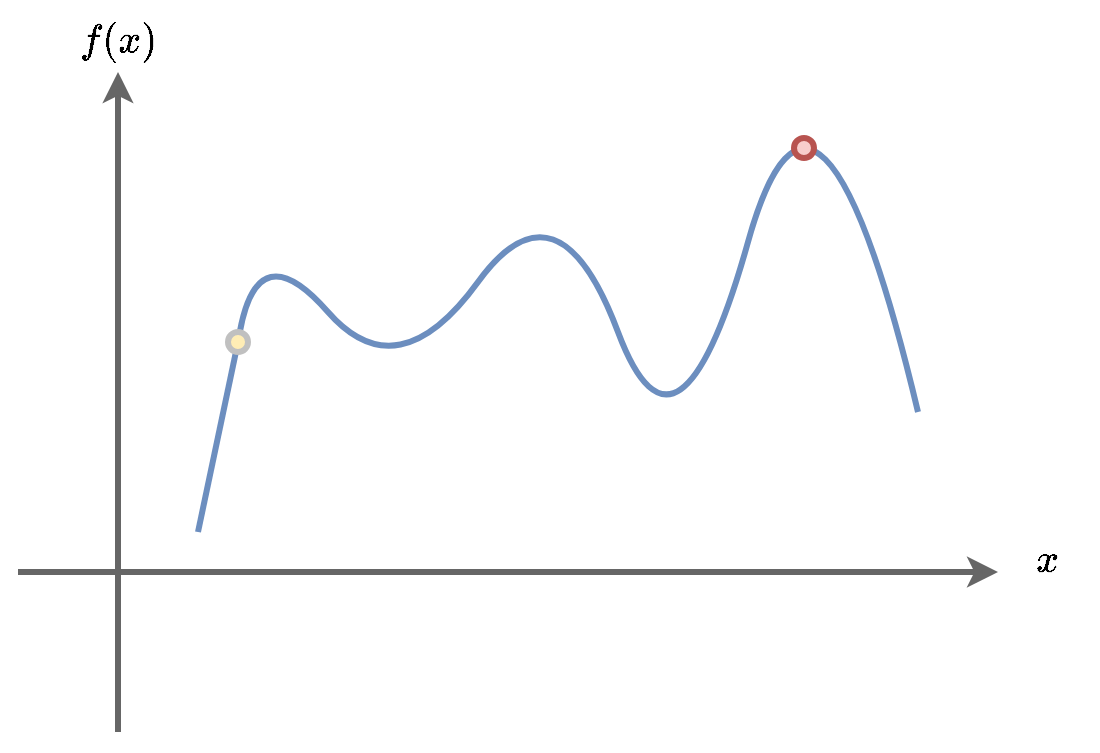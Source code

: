 <mxfile version="22.1.17" type="device">
  <diagram name="Page-1" id="nF7_c1ywtF9OxWJ89rcm">
    <mxGraphModel dx="1050" dy="626" grid="1" gridSize="10" guides="1" tooltips="1" connect="1" arrows="1" fold="1" page="1" pageScale="1" pageWidth="827" pageHeight="1169" math="1" shadow="0">
      <root>
        <mxCell id="0" />
        <mxCell id="1" parent="0" />
        <mxCell id="q-QPIl1MI8_y46bga7vd-1" value="" style="endArrow=classic;html=1;rounded=0;strokeWidth=3;fillColor=#f5f5f5;strokeColor=#666666;" edge="1" parent="1">
          <mxGeometry width="50" height="50" relative="1" as="geometry">
            <mxPoint x="110" y="360" as="sourcePoint" />
            <mxPoint x="600" y="360" as="targetPoint" />
          </mxGeometry>
        </mxCell>
        <mxCell id="q-QPIl1MI8_y46bga7vd-2" value="" style="endArrow=classic;html=1;rounded=0;strokeWidth=3;fillColor=#f5f5f5;strokeColor=#666666;" edge="1" parent="1" target="q-QPIl1MI8_y46bga7vd-4">
          <mxGeometry width="50" height="50" relative="1" as="geometry">
            <mxPoint x="160" y="440" as="sourcePoint" />
            <mxPoint x="160" y="120" as="targetPoint" />
          </mxGeometry>
        </mxCell>
        <mxCell id="q-QPIl1MI8_y46bga7vd-3" value="" style="curved=1;endArrow=none;html=1;rounded=0;endFill=0;strokeWidth=3;fillColor=#dae8fc;strokeColor=#6c8ebf;" edge="1" parent="1" source="q-QPIl1MI8_y46bga7vd-6">
          <mxGeometry width="50" height="50" relative="1" as="geometry">
            <mxPoint x="200" y="340" as="sourcePoint" />
            <mxPoint x="560" y="280" as="targetPoint" />
            <Array as="points">
              <mxPoint x="230" y="190" />
              <mxPoint x="300" y="270" />
              <mxPoint x="380" y="160" />
              <mxPoint x="440" y="320" />
              <mxPoint x="510" y="70" />
            </Array>
          </mxGeometry>
        </mxCell>
        <mxCell id="q-QPIl1MI8_y46bga7vd-4" value="$$ f(x) $$" style="text;html=1;strokeColor=none;fillColor=none;align=center;verticalAlign=middle;whiteSpace=wrap;rounded=0;fontSize=17;" vertex="1" parent="1">
          <mxGeometry x="130" y="80" width="60" height="30" as="geometry" />
        </mxCell>
        <mxCell id="q-QPIl1MI8_y46bga7vd-5" value="$$x$$" style="text;html=1;strokeColor=none;fillColor=none;align=center;verticalAlign=middle;whiteSpace=wrap;rounded=0;fontSize=17;" vertex="1" parent="1">
          <mxGeometry x="600" y="340" width="50" height="30" as="geometry" />
        </mxCell>
        <mxCell id="q-QPIl1MI8_y46bga7vd-7" value="" style="curved=1;endArrow=none;html=1;rounded=0;endFill=0;strokeWidth=3;fillColor=#dae8fc;strokeColor=#6c8ebf;" edge="1" parent="1" target="q-QPIl1MI8_y46bga7vd-6">
          <mxGeometry width="50" height="50" relative="1" as="geometry">
            <mxPoint x="200" y="340" as="sourcePoint" />
            <mxPoint x="560" y="280" as="targetPoint" />
            <Array as="points" />
          </mxGeometry>
        </mxCell>
        <mxCell id="q-QPIl1MI8_y46bga7vd-6" value="" style="ellipse;whiteSpace=wrap;html=1;aspect=fixed;fillColor=#ffedb5;strokeColor=#c0c0c0;strokeWidth=3;" vertex="1" parent="1">
          <mxGeometry x="215" y="240" width="10" height="10" as="geometry" />
        </mxCell>
        <mxCell id="q-QPIl1MI8_y46bga7vd-8" value="" style="ellipse;whiteSpace=wrap;html=1;aspect=fixed;fillColor=#f8cecc;strokeColor=#b85450;strokeWidth=3;" vertex="1" parent="1">
          <mxGeometry x="498" y="143" width="10" height="10" as="geometry" />
        </mxCell>
      </root>
    </mxGraphModel>
  </diagram>
</mxfile>
